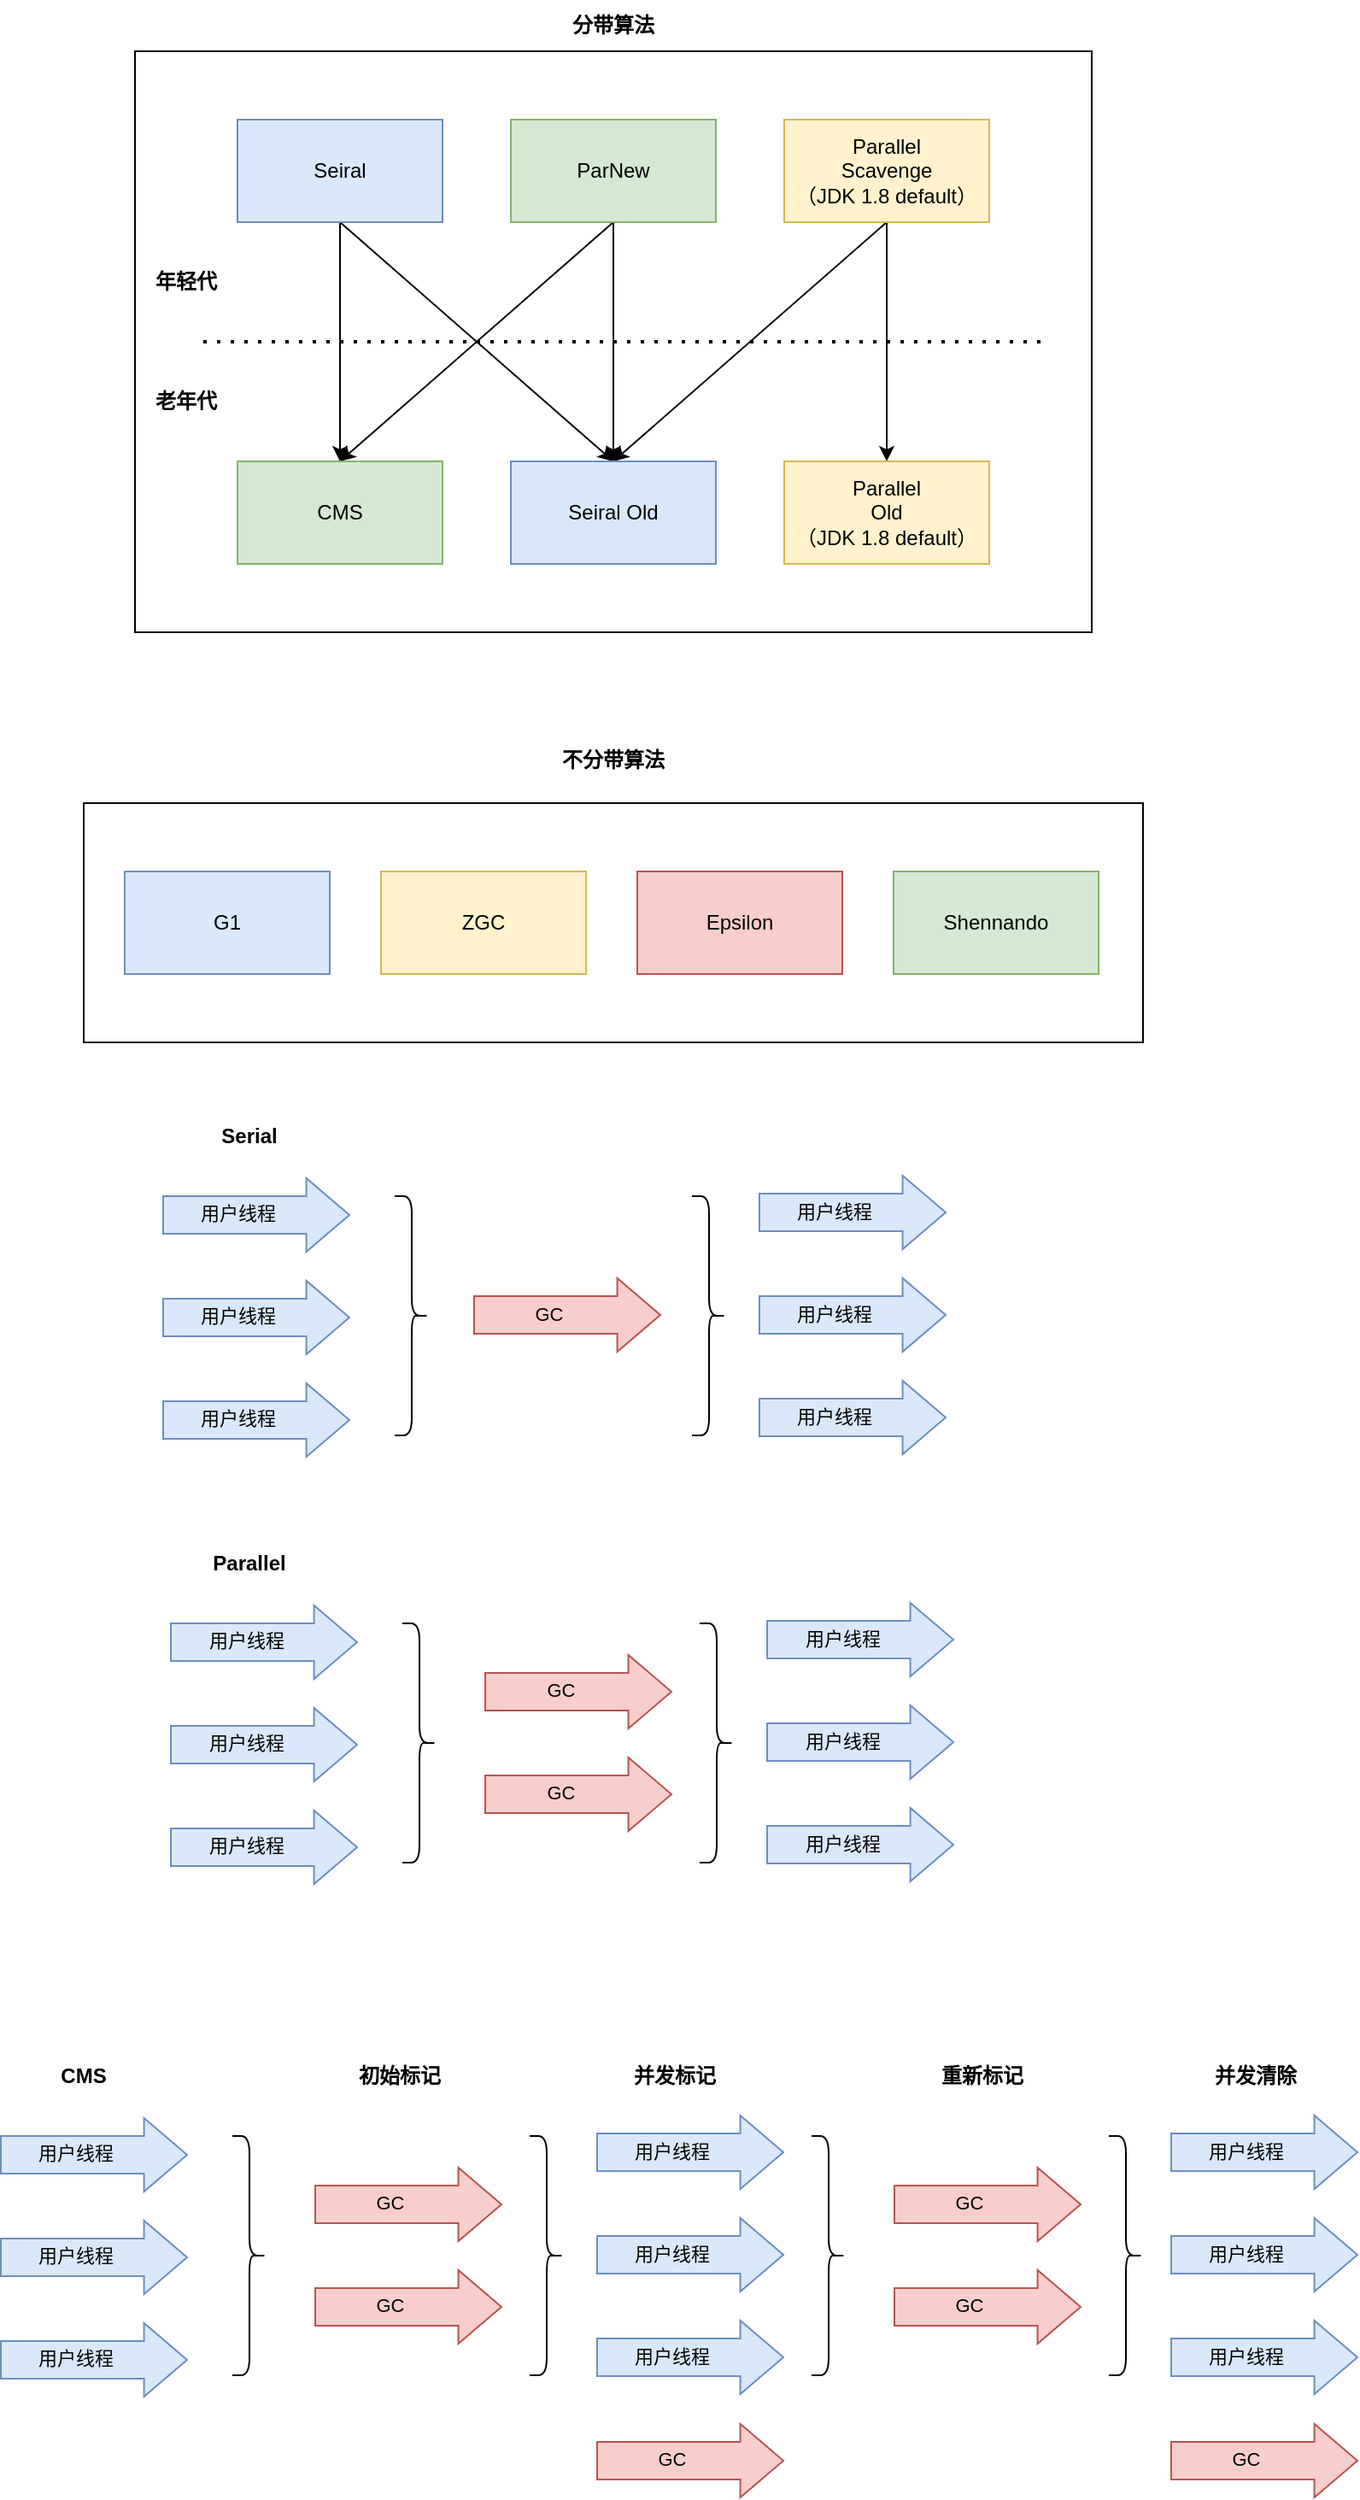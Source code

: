 <mxfile version="18.2.0" type="github">
  <diagram id="1PFcjF8s6i4Pq3PZUs-d" name="Page-1">
    <mxGraphModel dx="1186" dy="738" grid="1" gridSize="10" guides="1" tooltips="1" connect="1" arrows="1" fold="1" page="1" pageScale="1" pageWidth="827" pageHeight="1169" math="0" shadow="0">
      <root>
        <mxCell id="0" />
        <mxCell id="1" parent="0" />
        <mxCell id="15FgrxkuGVqEY8UUjRXU-22" value="" style="rounded=0;whiteSpace=wrap;html=1;" parent="1" vertex="1">
          <mxGeometry x="104" y="540" width="620" height="140" as="geometry" />
        </mxCell>
        <mxCell id="15FgrxkuGVqEY8UUjRXU-17" value="" style="rounded=0;whiteSpace=wrap;html=1;" parent="1" vertex="1">
          <mxGeometry x="134" y="100" width="560" height="340" as="geometry" />
        </mxCell>
        <mxCell id="15FgrxkuGVqEY8UUjRXU-8" style="rounded=0;orthogonalLoop=1;jettySize=auto;html=1;exitX=0.5;exitY=1;exitDx=0;exitDy=0;entryX=0.5;entryY=0;entryDx=0;entryDy=0;" parent="1" source="15FgrxkuGVqEY8UUjRXU-1" target="15FgrxkuGVqEY8UUjRXU-5" edge="1">
          <mxGeometry relative="1" as="geometry" />
        </mxCell>
        <mxCell id="15FgrxkuGVqEY8UUjRXU-10" style="edgeStyle=none;rounded=0;orthogonalLoop=1;jettySize=auto;html=1;exitX=0.5;exitY=1;exitDx=0;exitDy=0;" parent="1" source="15FgrxkuGVqEY8UUjRXU-1" edge="1">
          <mxGeometry relative="1" as="geometry">
            <mxPoint x="254" y="340" as="targetPoint" />
          </mxGeometry>
        </mxCell>
        <mxCell id="15FgrxkuGVqEY8UUjRXU-1" value="Seiral" style="rounded=0;whiteSpace=wrap;html=1;fillColor=#dae8fc;strokeColor=#6c8ebf;" parent="1" vertex="1">
          <mxGeometry x="194" y="140" width="120" height="60" as="geometry" />
        </mxCell>
        <mxCell id="15FgrxkuGVqEY8UUjRXU-9" style="edgeStyle=none;rounded=0;orthogonalLoop=1;jettySize=auto;html=1;exitX=0.5;exitY=1;exitDx=0;exitDy=0;entryX=0.5;entryY=0;entryDx=0;entryDy=0;" parent="1" source="15FgrxkuGVqEY8UUjRXU-2" target="15FgrxkuGVqEY8UUjRXU-4" edge="1">
          <mxGeometry relative="1" as="geometry" />
        </mxCell>
        <mxCell id="15FgrxkuGVqEY8UUjRXU-12" style="edgeStyle=none;rounded=0;orthogonalLoop=1;jettySize=auto;html=1;exitX=0.5;exitY=1;exitDx=0;exitDy=0;entryX=0.5;entryY=0;entryDx=0;entryDy=0;" parent="1" source="15FgrxkuGVqEY8UUjRXU-2" target="15FgrxkuGVqEY8UUjRXU-5" edge="1">
          <mxGeometry relative="1" as="geometry" />
        </mxCell>
        <mxCell id="15FgrxkuGVqEY8UUjRXU-2" value="ParNew" style="rounded=0;whiteSpace=wrap;html=1;fillColor=#d5e8d4;strokeColor=#82b366;" parent="1" vertex="1">
          <mxGeometry x="354" y="140" width="120" height="60" as="geometry" />
        </mxCell>
        <mxCell id="15FgrxkuGVqEY8UUjRXU-11" style="edgeStyle=none;rounded=0;orthogonalLoop=1;jettySize=auto;html=1;exitX=0.5;exitY=1;exitDx=0;exitDy=0;entryX=0.5;entryY=0;entryDx=0;entryDy=0;" parent="1" source="15FgrxkuGVqEY8UUjRXU-3" target="15FgrxkuGVqEY8UUjRXU-7" edge="1">
          <mxGeometry relative="1" as="geometry" />
        </mxCell>
        <mxCell id="j8lpk0enRqLWVNlk2AlS-2" style="edgeStyle=none;rounded=0;orthogonalLoop=1;jettySize=auto;html=1;exitX=0.5;exitY=1;exitDx=0;exitDy=0;entryX=0.5;entryY=0;entryDx=0;entryDy=0;labelBackgroundColor=none;fontSize=14;fontColor=#000000;startArrow=none;startFill=0;" edge="1" parent="1" source="15FgrxkuGVqEY8UUjRXU-3" target="15FgrxkuGVqEY8UUjRXU-5">
          <mxGeometry relative="1" as="geometry" />
        </mxCell>
        <mxCell id="15FgrxkuGVqEY8UUjRXU-3" value="Parallel&lt;br&gt;Scavenge&lt;br&gt;（JDK 1.8 default）" style="rounded=0;whiteSpace=wrap;html=1;fillColor=#fff2cc;strokeColor=#d6b656;" parent="1" vertex="1">
          <mxGeometry x="514" y="140" width="120" height="60" as="geometry" />
        </mxCell>
        <mxCell id="15FgrxkuGVqEY8UUjRXU-4" value="CMS" style="rounded=0;whiteSpace=wrap;html=1;fillColor=#d5e8d4;strokeColor=#82b366;" parent="1" vertex="1">
          <mxGeometry x="194" y="340" width="120" height="60" as="geometry" />
        </mxCell>
        <mxCell id="15FgrxkuGVqEY8UUjRXU-5" value="Seiral Old" style="rounded=0;whiteSpace=wrap;html=1;fillColor=#dae8fc;strokeColor=#6c8ebf;" parent="1" vertex="1">
          <mxGeometry x="354" y="340" width="120" height="60" as="geometry" />
        </mxCell>
        <mxCell id="15FgrxkuGVqEY8UUjRXU-7" value="Parallel&lt;br&gt;Old&lt;br&gt;（JDK 1.8 default）" style="rounded=0;whiteSpace=wrap;html=1;fillColor=#fff2cc;strokeColor=#d6b656;" parent="1" vertex="1">
          <mxGeometry x="514" y="340" width="120" height="60" as="geometry" />
        </mxCell>
        <mxCell id="15FgrxkuGVqEY8UUjRXU-13" value="" style="endArrow=none;dashed=1;html=1;dashPattern=1 3;strokeWidth=2;rounded=0;" parent="1" edge="1">
          <mxGeometry width="50" height="50" relative="1" as="geometry">
            <mxPoint x="174" y="270" as="sourcePoint" />
            <mxPoint x="664" y="270" as="targetPoint" />
          </mxGeometry>
        </mxCell>
        <mxCell id="15FgrxkuGVqEY8UUjRXU-14" value="年轻代" style="text;html=1;strokeColor=none;fillColor=none;align=center;verticalAlign=middle;whiteSpace=wrap;rounded=0;fontStyle=1" parent="1" vertex="1">
          <mxGeometry x="134" y="220" width="60" height="30" as="geometry" />
        </mxCell>
        <mxCell id="15FgrxkuGVqEY8UUjRXU-15" value="老年代" style="text;html=1;strokeColor=none;fillColor=none;align=center;verticalAlign=middle;whiteSpace=wrap;rounded=0;fontStyle=1" parent="1" vertex="1">
          <mxGeometry x="134" y="290" width="60" height="30" as="geometry" />
        </mxCell>
        <mxCell id="15FgrxkuGVqEY8UUjRXU-16" value="分带算法" style="text;html=1;strokeColor=none;fillColor=none;align=center;verticalAlign=middle;whiteSpace=wrap;rounded=0;fontStyle=1" parent="1" vertex="1">
          <mxGeometry x="384" y="70" width="60" height="30" as="geometry" />
        </mxCell>
        <mxCell id="15FgrxkuGVqEY8UUjRXU-18" value="G1" style="rounded=0;whiteSpace=wrap;html=1;fillColor=#dae8fc;strokeColor=#6c8ebf;" parent="1" vertex="1">
          <mxGeometry x="128" y="580" width="120" height="60" as="geometry" />
        </mxCell>
        <mxCell id="15FgrxkuGVqEY8UUjRXU-19" value="ZGC" style="rounded=0;whiteSpace=wrap;html=1;fillColor=#fff2cc;strokeColor=#d6b656;" parent="1" vertex="1">
          <mxGeometry x="278" y="580" width="120" height="60" as="geometry" />
        </mxCell>
        <mxCell id="15FgrxkuGVqEY8UUjRXU-20" value="Epsilon" style="rounded=0;whiteSpace=wrap;html=1;fillColor=#f8cecc;strokeColor=#b85450;" parent="1" vertex="1">
          <mxGeometry x="428" y="580" width="120" height="60" as="geometry" />
        </mxCell>
        <mxCell id="15FgrxkuGVqEY8UUjRXU-21" value="Shennando" style="rounded=0;whiteSpace=wrap;html=1;fillColor=#d5e8d4;strokeColor=#82b366;" parent="1" vertex="1">
          <mxGeometry x="578" y="580" width="120" height="60" as="geometry" />
        </mxCell>
        <mxCell id="15FgrxkuGVqEY8UUjRXU-23" value="不分带算法" style="text;html=1;strokeColor=none;fillColor=none;align=center;verticalAlign=middle;whiteSpace=wrap;rounded=0;fontStyle=1" parent="1" vertex="1">
          <mxGeometry x="376" y="500" width="76" height="30" as="geometry" />
        </mxCell>
        <mxCell id="15FgrxkuGVqEY8UUjRXU-24" value="" style="shape=flexArrow;endArrow=classic;html=1;rounded=0;width=22;endSize=8.07;fillColor=#dae8fc;strokeColor=#6c8ebf;labelBackgroundColor=none;" parent="1" edge="1">
          <mxGeometry width="50" height="50" relative="1" as="geometry">
            <mxPoint x="150" y="781" as="sourcePoint" />
            <mxPoint x="260" y="781" as="targetPoint" />
          </mxGeometry>
        </mxCell>
        <mxCell id="15FgrxkuGVqEY8UUjRXU-25" value="用户线程" style="edgeLabel;html=1;align=center;verticalAlign=middle;resizable=0;points=[];labelBackgroundColor=none;" parent="15FgrxkuGVqEY8UUjRXU-24" vertex="1" connectable="0">
          <mxGeometry x="0.233" y="1" relative="1" as="geometry">
            <mxPoint x="-24" as="offset" />
          </mxGeometry>
        </mxCell>
        <mxCell id="15FgrxkuGVqEY8UUjRXU-26" value="" style="shape=flexArrow;endArrow=classic;html=1;rounded=0;width=22;endSize=8.07;fillColor=#dae8fc;strokeColor=#6c8ebf;labelBackgroundColor=none;" parent="1" edge="1">
          <mxGeometry width="50" height="50" relative="1" as="geometry">
            <mxPoint x="150" y="841" as="sourcePoint" />
            <mxPoint x="260" y="841" as="targetPoint" />
          </mxGeometry>
        </mxCell>
        <mxCell id="15FgrxkuGVqEY8UUjRXU-27" value="用户线程" style="edgeLabel;html=1;align=center;verticalAlign=middle;resizable=0;points=[];labelBackgroundColor=none;" parent="15FgrxkuGVqEY8UUjRXU-26" vertex="1" connectable="0">
          <mxGeometry x="0.233" y="1" relative="1" as="geometry">
            <mxPoint x="-24" as="offset" />
          </mxGeometry>
        </mxCell>
        <mxCell id="15FgrxkuGVqEY8UUjRXU-28" value="" style="shape=flexArrow;endArrow=classic;html=1;rounded=0;width=22;endSize=8.07;fillColor=#dae8fc;strokeColor=#6c8ebf;labelBackgroundColor=none;" parent="1" edge="1">
          <mxGeometry width="50" height="50" relative="1" as="geometry">
            <mxPoint x="150" y="901" as="sourcePoint" />
            <mxPoint x="260" y="901" as="targetPoint" />
          </mxGeometry>
        </mxCell>
        <mxCell id="15FgrxkuGVqEY8UUjRXU-29" value="用户线程" style="edgeLabel;html=1;align=center;verticalAlign=middle;resizable=0;points=[];labelBackgroundColor=none;" parent="15FgrxkuGVqEY8UUjRXU-28" vertex="1" connectable="0">
          <mxGeometry x="0.233" y="1" relative="1" as="geometry">
            <mxPoint x="-24" as="offset" />
          </mxGeometry>
        </mxCell>
        <mxCell id="15FgrxkuGVqEY8UUjRXU-30" value="" style="shape=curlyBracket;whiteSpace=wrap;html=1;rounded=1;flipH=1;labelBackgroundColor=none;" parent="1" vertex="1">
          <mxGeometry x="286" y="770" width="20" height="140" as="geometry" />
        </mxCell>
        <mxCell id="15FgrxkuGVqEY8UUjRXU-31" value="" style="shape=flexArrow;endArrow=classic;html=1;rounded=0;width=22;endSize=8.07;fillColor=#f8cecc;strokeColor=#b85450;labelBackgroundColor=none;" parent="1" edge="1">
          <mxGeometry width="50" height="50" relative="1" as="geometry">
            <mxPoint x="332" y="839.5" as="sourcePoint" />
            <mxPoint x="442" y="839.5" as="targetPoint" />
          </mxGeometry>
        </mxCell>
        <mxCell id="15FgrxkuGVqEY8UUjRXU-32" value="GC" style="edgeLabel;html=1;align=center;verticalAlign=middle;resizable=0;points=[];labelBackgroundColor=none;" parent="15FgrxkuGVqEY8UUjRXU-31" vertex="1" connectable="0">
          <mxGeometry x="0.233" y="1" relative="1" as="geometry">
            <mxPoint x="-24" as="offset" />
          </mxGeometry>
        </mxCell>
        <mxCell id="15FgrxkuGVqEY8UUjRXU-33" value="" style="shape=curlyBracket;whiteSpace=wrap;html=1;rounded=1;flipH=1;labelBackgroundColor=none;" parent="1" vertex="1">
          <mxGeometry x="460" y="770" width="20" height="140" as="geometry" />
        </mxCell>
        <mxCell id="15FgrxkuGVqEY8UUjRXU-40" value="" style="shape=flexArrow;endArrow=classic;html=1;rounded=0;width=22;endSize=8.07;fillColor=#dae8fc;strokeColor=#6c8ebf;labelBackgroundColor=none;" parent="1" edge="1">
          <mxGeometry width="50" height="50" relative="1" as="geometry">
            <mxPoint x="499" y="779.5" as="sourcePoint" />
            <mxPoint x="609" y="779.5" as="targetPoint" />
          </mxGeometry>
        </mxCell>
        <mxCell id="15FgrxkuGVqEY8UUjRXU-41" value="用户线程" style="edgeLabel;html=1;align=center;verticalAlign=middle;resizable=0;points=[];labelBackgroundColor=none;" parent="15FgrxkuGVqEY8UUjRXU-40" vertex="1" connectable="0">
          <mxGeometry x="0.233" y="1" relative="1" as="geometry">
            <mxPoint x="-24" as="offset" />
          </mxGeometry>
        </mxCell>
        <mxCell id="15FgrxkuGVqEY8UUjRXU-42" value="" style="shape=flexArrow;endArrow=classic;html=1;rounded=0;width=22;endSize=8.07;fillColor=#dae8fc;strokeColor=#6c8ebf;labelBackgroundColor=none;" parent="1" edge="1">
          <mxGeometry width="50" height="50" relative="1" as="geometry">
            <mxPoint x="499" y="839.5" as="sourcePoint" />
            <mxPoint x="609" y="839.5" as="targetPoint" />
          </mxGeometry>
        </mxCell>
        <mxCell id="15FgrxkuGVqEY8UUjRXU-43" value="用户线程" style="edgeLabel;html=1;align=center;verticalAlign=middle;resizable=0;points=[];labelBackgroundColor=none;" parent="15FgrxkuGVqEY8UUjRXU-42" vertex="1" connectable="0">
          <mxGeometry x="0.233" y="1" relative="1" as="geometry">
            <mxPoint x="-24" as="offset" />
          </mxGeometry>
        </mxCell>
        <mxCell id="15FgrxkuGVqEY8UUjRXU-44" value="" style="shape=flexArrow;endArrow=classic;html=1;rounded=0;width=22;endSize=8.07;fillColor=#dae8fc;strokeColor=#6c8ebf;labelBackgroundColor=none;" parent="1" edge="1">
          <mxGeometry width="50" height="50" relative="1" as="geometry">
            <mxPoint x="499" y="899.5" as="sourcePoint" />
            <mxPoint x="609" y="899.5" as="targetPoint" />
          </mxGeometry>
        </mxCell>
        <mxCell id="15FgrxkuGVqEY8UUjRXU-45" value="用户线程" style="edgeLabel;html=1;align=center;verticalAlign=middle;resizable=0;points=[];labelBackgroundColor=none;" parent="15FgrxkuGVqEY8UUjRXU-44" vertex="1" connectable="0">
          <mxGeometry x="0.233" y="1" relative="1" as="geometry">
            <mxPoint x="-24" as="offset" />
          </mxGeometry>
        </mxCell>
        <mxCell id="15FgrxkuGVqEY8UUjRXU-46" value="" style="shape=flexArrow;endArrow=classic;html=1;rounded=0;width=22;endSize=8.07;fillColor=#dae8fc;strokeColor=#6c8ebf;labelBackgroundColor=none;" parent="1" edge="1">
          <mxGeometry width="50" height="50" relative="1" as="geometry">
            <mxPoint x="154.5" y="1031" as="sourcePoint" />
            <mxPoint x="264.5" y="1031" as="targetPoint" />
          </mxGeometry>
        </mxCell>
        <mxCell id="15FgrxkuGVqEY8UUjRXU-47" value="用户线程" style="edgeLabel;html=1;align=center;verticalAlign=middle;resizable=0;points=[];labelBackgroundColor=none;" parent="15FgrxkuGVqEY8UUjRXU-46" vertex="1" connectable="0">
          <mxGeometry x="0.233" y="1" relative="1" as="geometry">
            <mxPoint x="-24" as="offset" />
          </mxGeometry>
        </mxCell>
        <mxCell id="15FgrxkuGVqEY8UUjRXU-48" value="" style="shape=flexArrow;endArrow=classic;html=1;rounded=0;width=22;endSize=8.07;fillColor=#dae8fc;strokeColor=#6c8ebf;labelBackgroundColor=none;" parent="1" edge="1">
          <mxGeometry width="50" height="50" relative="1" as="geometry">
            <mxPoint x="154.5" y="1091" as="sourcePoint" />
            <mxPoint x="264.5" y="1091" as="targetPoint" />
          </mxGeometry>
        </mxCell>
        <mxCell id="15FgrxkuGVqEY8UUjRXU-49" value="用户线程" style="edgeLabel;html=1;align=center;verticalAlign=middle;resizable=0;points=[];labelBackgroundColor=none;" parent="15FgrxkuGVqEY8UUjRXU-48" vertex="1" connectable="0">
          <mxGeometry x="0.233" y="1" relative="1" as="geometry">
            <mxPoint x="-24" as="offset" />
          </mxGeometry>
        </mxCell>
        <mxCell id="15FgrxkuGVqEY8UUjRXU-50" value="" style="shape=flexArrow;endArrow=classic;html=1;rounded=0;width=22;endSize=8.07;fillColor=#dae8fc;strokeColor=#6c8ebf;labelBackgroundColor=none;" parent="1" edge="1">
          <mxGeometry width="50" height="50" relative="1" as="geometry">
            <mxPoint x="154.5" y="1151" as="sourcePoint" />
            <mxPoint x="264.5" y="1151" as="targetPoint" />
          </mxGeometry>
        </mxCell>
        <mxCell id="15FgrxkuGVqEY8UUjRXU-51" value="用户线程" style="edgeLabel;html=1;align=center;verticalAlign=middle;resizable=0;points=[];labelBackgroundColor=none;" parent="15FgrxkuGVqEY8UUjRXU-50" vertex="1" connectable="0">
          <mxGeometry x="0.233" y="1" relative="1" as="geometry">
            <mxPoint x="-24" as="offset" />
          </mxGeometry>
        </mxCell>
        <mxCell id="15FgrxkuGVqEY8UUjRXU-52" value="" style="shape=curlyBracket;whiteSpace=wrap;html=1;rounded=1;flipH=1;labelBackgroundColor=none;" parent="1" vertex="1">
          <mxGeometry x="290.5" y="1020" width="20" height="140" as="geometry" />
        </mxCell>
        <mxCell id="15FgrxkuGVqEY8UUjRXU-53" value="" style="shape=flexArrow;endArrow=classic;html=1;rounded=0;width=22;endSize=8.07;fillColor=#f8cecc;strokeColor=#b85450;labelBackgroundColor=none;" parent="1" edge="1">
          <mxGeometry width="50" height="50" relative="1" as="geometry">
            <mxPoint x="338.5" y="1120" as="sourcePoint" />
            <mxPoint x="448.5" y="1120" as="targetPoint" />
          </mxGeometry>
        </mxCell>
        <mxCell id="15FgrxkuGVqEY8UUjRXU-54" value="GC" style="edgeLabel;html=1;align=center;verticalAlign=middle;resizable=0;points=[];labelBackgroundColor=none;" parent="15FgrxkuGVqEY8UUjRXU-53" vertex="1" connectable="0">
          <mxGeometry x="0.233" y="1" relative="1" as="geometry">
            <mxPoint x="-24" as="offset" />
          </mxGeometry>
        </mxCell>
        <mxCell id="15FgrxkuGVqEY8UUjRXU-55" value="" style="shape=curlyBracket;whiteSpace=wrap;html=1;rounded=1;flipH=1;labelBackgroundColor=none;" parent="1" vertex="1">
          <mxGeometry x="464.5" y="1020" width="20" height="140" as="geometry" />
        </mxCell>
        <mxCell id="15FgrxkuGVqEY8UUjRXU-56" value="" style="shape=flexArrow;endArrow=classic;html=1;rounded=0;width=22;endSize=8.07;fillColor=#dae8fc;strokeColor=#6c8ebf;labelBackgroundColor=none;" parent="1" edge="1">
          <mxGeometry width="50" height="50" relative="1" as="geometry">
            <mxPoint x="503.5" y="1029.5" as="sourcePoint" />
            <mxPoint x="613.5" y="1029.5" as="targetPoint" />
          </mxGeometry>
        </mxCell>
        <mxCell id="15FgrxkuGVqEY8UUjRXU-57" value="用户线程" style="edgeLabel;html=1;align=center;verticalAlign=middle;resizable=0;points=[];labelBackgroundColor=none;" parent="15FgrxkuGVqEY8UUjRXU-56" vertex="1" connectable="0">
          <mxGeometry x="0.233" y="1" relative="1" as="geometry">
            <mxPoint x="-24" as="offset" />
          </mxGeometry>
        </mxCell>
        <mxCell id="15FgrxkuGVqEY8UUjRXU-58" value="" style="shape=flexArrow;endArrow=classic;html=1;rounded=0;width=22;endSize=8.07;fillColor=#dae8fc;strokeColor=#6c8ebf;labelBackgroundColor=none;" parent="1" edge="1">
          <mxGeometry width="50" height="50" relative="1" as="geometry">
            <mxPoint x="503.5" y="1089.5" as="sourcePoint" />
            <mxPoint x="613.5" y="1089.5" as="targetPoint" />
          </mxGeometry>
        </mxCell>
        <mxCell id="15FgrxkuGVqEY8UUjRXU-59" value="用户线程" style="edgeLabel;html=1;align=center;verticalAlign=middle;resizable=0;points=[];labelBackgroundColor=none;" parent="15FgrxkuGVqEY8UUjRXU-58" vertex="1" connectable="0">
          <mxGeometry x="0.233" y="1" relative="1" as="geometry">
            <mxPoint x="-24" as="offset" />
          </mxGeometry>
        </mxCell>
        <mxCell id="15FgrxkuGVqEY8UUjRXU-60" value="" style="shape=flexArrow;endArrow=classic;html=1;rounded=0;width=22;endSize=8.07;fillColor=#dae8fc;strokeColor=#6c8ebf;labelBackgroundColor=none;" parent="1" edge="1">
          <mxGeometry width="50" height="50" relative="1" as="geometry">
            <mxPoint x="503.5" y="1149.5" as="sourcePoint" />
            <mxPoint x="613.5" y="1149.5" as="targetPoint" />
          </mxGeometry>
        </mxCell>
        <mxCell id="15FgrxkuGVqEY8UUjRXU-61" value="用户线程" style="edgeLabel;html=1;align=center;verticalAlign=middle;resizable=0;points=[];labelBackgroundColor=none;" parent="15FgrxkuGVqEY8UUjRXU-60" vertex="1" connectable="0">
          <mxGeometry x="0.233" y="1" relative="1" as="geometry">
            <mxPoint x="-24" as="offset" />
          </mxGeometry>
        </mxCell>
        <mxCell id="15FgrxkuGVqEY8UUjRXU-62" value="" style="shape=flexArrow;endArrow=classic;html=1;rounded=0;width=22;endSize=8.07;fillColor=#f8cecc;strokeColor=#b85450;labelBackgroundColor=none;" parent="1" edge="1">
          <mxGeometry width="50" height="50" relative="1" as="geometry">
            <mxPoint x="338.5" y="1060" as="sourcePoint" />
            <mxPoint x="448.5" y="1060" as="targetPoint" />
          </mxGeometry>
        </mxCell>
        <mxCell id="15FgrxkuGVqEY8UUjRXU-63" value="GC" style="edgeLabel;html=1;align=center;verticalAlign=middle;resizable=0;points=[];labelBackgroundColor=none;" parent="15FgrxkuGVqEY8UUjRXU-62" vertex="1" connectable="0">
          <mxGeometry x="0.233" y="1" relative="1" as="geometry">
            <mxPoint x="-24" as="offset" />
          </mxGeometry>
        </mxCell>
        <mxCell id="15FgrxkuGVqEY8UUjRXU-64" value="Serial" style="text;html=1;strokeColor=none;fillColor=none;align=center;verticalAlign=middle;whiteSpace=wrap;rounded=0;labelBackgroundColor=none;fontStyle=1" parent="1" vertex="1">
          <mxGeometry x="171" y="720" width="60" height="30" as="geometry" />
        </mxCell>
        <mxCell id="15FgrxkuGVqEY8UUjRXU-65" value="Parallel" style="text;html=1;strokeColor=none;fillColor=none;align=center;verticalAlign=middle;whiteSpace=wrap;rounded=0;labelBackgroundColor=none;fontStyle=1" parent="1" vertex="1">
          <mxGeometry x="171" y="970" width="60" height="30" as="geometry" />
        </mxCell>
        <mxCell id="15FgrxkuGVqEY8UUjRXU-66" value="" style="shape=flexArrow;endArrow=classic;html=1;rounded=0;width=22;endSize=8.07;fillColor=#dae8fc;strokeColor=#6c8ebf;labelBackgroundColor=none;" parent="1" edge="1">
          <mxGeometry width="50" height="50" relative="1" as="geometry">
            <mxPoint x="55" y="1331" as="sourcePoint" />
            <mxPoint x="165" y="1331" as="targetPoint" />
          </mxGeometry>
        </mxCell>
        <mxCell id="15FgrxkuGVqEY8UUjRXU-67" value="用户线程" style="edgeLabel;html=1;align=center;verticalAlign=middle;resizable=0;points=[];labelBackgroundColor=none;" parent="15FgrxkuGVqEY8UUjRXU-66" vertex="1" connectable="0">
          <mxGeometry x="0.233" y="1" relative="1" as="geometry">
            <mxPoint x="-24" as="offset" />
          </mxGeometry>
        </mxCell>
        <mxCell id="15FgrxkuGVqEY8UUjRXU-68" value="" style="shape=flexArrow;endArrow=classic;html=1;rounded=0;width=22;endSize=8.07;fillColor=#dae8fc;strokeColor=#6c8ebf;labelBackgroundColor=none;" parent="1" edge="1">
          <mxGeometry width="50" height="50" relative="1" as="geometry">
            <mxPoint x="55" y="1391" as="sourcePoint" />
            <mxPoint x="165" y="1391" as="targetPoint" />
          </mxGeometry>
        </mxCell>
        <mxCell id="15FgrxkuGVqEY8UUjRXU-69" value="用户线程" style="edgeLabel;html=1;align=center;verticalAlign=middle;resizable=0;points=[];labelBackgroundColor=none;" parent="15FgrxkuGVqEY8UUjRXU-68" vertex="1" connectable="0">
          <mxGeometry x="0.233" y="1" relative="1" as="geometry">
            <mxPoint x="-24" as="offset" />
          </mxGeometry>
        </mxCell>
        <mxCell id="15FgrxkuGVqEY8UUjRXU-70" value="" style="shape=flexArrow;endArrow=classic;html=1;rounded=0;width=22;endSize=8.07;fillColor=#dae8fc;strokeColor=#6c8ebf;labelBackgroundColor=none;" parent="1" edge="1">
          <mxGeometry width="50" height="50" relative="1" as="geometry">
            <mxPoint x="55" y="1451" as="sourcePoint" />
            <mxPoint x="165" y="1451" as="targetPoint" />
          </mxGeometry>
        </mxCell>
        <mxCell id="15FgrxkuGVqEY8UUjRXU-71" value="用户线程" style="edgeLabel;html=1;align=center;verticalAlign=middle;resizable=0;points=[];labelBackgroundColor=none;" parent="15FgrxkuGVqEY8UUjRXU-70" vertex="1" connectable="0">
          <mxGeometry x="0.233" y="1" relative="1" as="geometry">
            <mxPoint x="-24" as="offset" />
          </mxGeometry>
        </mxCell>
        <mxCell id="15FgrxkuGVqEY8UUjRXU-72" value="" style="shape=curlyBracket;whiteSpace=wrap;html=1;rounded=1;flipH=1;labelBackgroundColor=none;" parent="1" vertex="1">
          <mxGeometry x="191" y="1320" width="20" height="140" as="geometry" />
        </mxCell>
        <mxCell id="15FgrxkuGVqEY8UUjRXU-73" value="" style="shape=flexArrow;endArrow=classic;html=1;rounded=0;width=22;endSize=8.07;fillColor=#f8cecc;strokeColor=#b85450;labelBackgroundColor=none;" parent="1" edge="1">
          <mxGeometry width="50" height="50" relative="1" as="geometry">
            <mxPoint x="239" y="1420" as="sourcePoint" />
            <mxPoint x="349" y="1420" as="targetPoint" />
          </mxGeometry>
        </mxCell>
        <mxCell id="15FgrxkuGVqEY8UUjRXU-74" value="GC" style="edgeLabel;html=1;align=center;verticalAlign=middle;resizable=0;points=[];labelBackgroundColor=none;" parent="15FgrxkuGVqEY8UUjRXU-73" vertex="1" connectable="0">
          <mxGeometry x="0.233" y="1" relative="1" as="geometry">
            <mxPoint x="-24" as="offset" />
          </mxGeometry>
        </mxCell>
        <mxCell id="15FgrxkuGVqEY8UUjRXU-75" value="" style="shape=curlyBracket;whiteSpace=wrap;html=1;rounded=1;flipH=1;labelBackgroundColor=none;" parent="1" vertex="1">
          <mxGeometry x="365" y="1320" width="20" height="140" as="geometry" />
        </mxCell>
        <mxCell id="15FgrxkuGVqEY8UUjRXU-76" value="" style="shape=flexArrow;endArrow=classic;html=1;rounded=0;width=22;endSize=8.07;fillColor=#dae8fc;strokeColor=#6c8ebf;labelBackgroundColor=none;" parent="1" edge="1">
          <mxGeometry width="50" height="50" relative="1" as="geometry">
            <mxPoint x="404" y="1329.5" as="sourcePoint" />
            <mxPoint x="514" y="1329.5" as="targetPoint" />
          </mxGeometry>
        </mxCell>
        <mxCell id="15FgrxkuGVqEY8UUjRXU-77" value="用户线程" style="edgeLabel;html=1;align=center;verticalAlign=middle;resizable=0;points=[];labelBackgroundColor=none;" parent="15FgrxkuGVqEY8UUjRXU-76" vertex="1" connectable="0">
          <mxGeometry x="0.233" y="1" relative="1" as="geometry">
            <mxPoint x="-24" as="offset" />
          </mxGeometry>
        </mxCell>
        <mxCell id="15FgrxkuGVqEY8UUjRXU-78" value="" style="shape=flexArrow;endArrow=classic;html=1;rounded=0;width=22;endSize=8.07;fillColor=#dae8fc;strokeColor=#6c8ebf;labelBackgroundColor=none;" parent="1" edge="1">
          <mxGeometry width="50" height="50" relative="1" as="geometry">
            <mxPoint x="404" y="1389.5" as="sourcePoint" />
            <mxPoint x="514" y="1389.5" as="targetPoint" />
          </mxGeometry>
        </mxCell>
        <mxCell id="15FgrxkuGVqEY8UUjRXU-79" value="用户线程" style="edgeLabel;html=1;align=center;verticalAlign=middle;resizable=0;points=[];labelBackgroundColor=none;" parent="15FgrxkuGVqEY8UUjRXU-78" vertex="1" connectable="0">
          <mxGeometry x="0.233" y="1" relative="1" as="geometry">
            <mxPoint x="-24" as="offset" />
          </mxGeometry>
        </mxCell>
        <mxCell id="15FgrxkuGVqEY8UUjRXU-80" value="" style="shape=flexArrow;endArrow=classic;html=1;rounded=0;width=22;endSize=8.07;fillColor=#dae8fc;strokeColor=#6c8ebf;labelBackgroundColor=none;" parent="1" edge="1">
          <mxGeometry width="50" height="50" relative="1" as="geometry">
            <mxPoint x="404" y="1449.5" as="sourcePoint" />
            <mxPoint x="514" y="1449.5" as="targetPoint" />
          </mxGeometry>
        </mxCell>
        <mxCell id="15FgrxkuGVqEY8UUjRXU-81" value="用户线程" style="edgeLabel;html=1;align=center;verticalAlign=middle;resizable=0;points=[];labelBackgroundColor=none;" parent="15FgrxkuGVqEY8UUjRXU-80" vertex="1" connectable="0">
          <mxGeometry x="0.233" y="1" relative="1" as="geometry">
            <mxPoint x="-24" as="offset" />
          </mxGeometry>
        </mxCell>
        <mxCell id="15FgrxkuGVqEY8UUjRXU-82" value="" style="shape=flexArrow;endArrow=classic;html=1;rounded=0;width=22;endSize=8.07;fillColor=#f8cecc;strokeColor=#b85450;labelBackgroundColor=none;" parent="1" edge="1">
          <mxGeometry width="50" height="50" relative="1" as="geometry">
            <mxPoint x="239" y="1360" as="sourcePoint" />
            <mxPoint x="349" y="1360" as="targetPoint" />
          </mxGeometry>
        </mxCell>
        <mxCell id="15FgrxkuGVqEY8UUjRXU-83" value="GC" style="edgeLabel;html=1;align=center;verticalAlign=middle;resizable=0;points=[];labelBackgroundColor=none;" parent="15FgrxkuGVqEY8UUjRXU-82" vertex="1" connectable="0">
          <mxGeometry x="0.233" y="1" relative="1" as="geometry">
            <mxPoint x="-24" as="offset" />
          </mxGeometry>
        </mxCell>
        <mxCell id="15FgrxkuGVqEY8UUjRXU-84" value="初始标记" style="text;html=1;strokeColor=none;fillColor=none;align=center;verticalAlign=middle;whiteSpace=wrap;rounded=0;labelBackgroundColor=none;fontStyle=1" parent="1" vertex="1">
          <mxGeometry x="259" y="1270" width="60" height="30" as="geometry" />
        </mxCell>
        <mxCell id="15FgrxkuGVqEY8UUjRXU-85" value="" style="shape=flexArrow;endArrow=classic;html=1;rounded=0;width=22;endSize=8.07;fillColor=#f8cecc;strokeColor=#b85450;" parent="1" edge="1">
          <mxGeometry width="50" height="50" relative="1" as="geometry">
            <mxPoint x="404" y="1510" as="sourcePoint" />
            <mxPoint x="514" y="1510" as="targetPoint" />
          </mxGeometry>
        </mxCell>
        <mxCell id="15FgrxkuGVqEY8UUjRXU-86" value="GC" style="edgeLabel;html=1;align=center;verticalAlign=middle;resizable=0;points=[];labelBackgroundColor=none;" parent="15FgrxkuGVqEY8UUjRXU-85" vertex="1" connectable="0">
          <mxGeometry x="0.233" y="1" relative="1" as="geometry">
            <mxPoint x="-24" as="offset" />
          </mxGeometry>
        </mxCell>
        <mxCell id="15FgrxkuGVqEY8UUjRXU-87" value="" style="shape=curlyBracket;whiteSpace=wrap;html=1;rounded=1;flipH=1;labelBackgroundColor=none;" parent="1" vertex="1">
          <mxGeometry x="530" y="1320" width="20" height="140" as="geometry" />
        </mxCell>
        <mxCell id="15FgrxkuGVqEY8UUjRXU-88" value="" style="shape=flexArrow;endArrow=classic;html=1;rounded=0;width=22;endSize=8.07;fillColor=#f8cecc;strokeColor=#b85450;labelBackgroundColor=none;" parent="1" edge="1">
          <mxGeometry width="50" height="50" relative="1" as="geometry">
            <mxPoint x="578" y="1420" as="sourcePoint" />
            <mxPoint x="688" y="1420" as="targetPoint" />
          </mxGeometry>
        </mxCell>
        <mxCell id="15FgrxkuGVqEY8UUjRXU-89" value="GC" style="edgeLabel;html=1;align=center;verticalAlign=middle;resizable=0;points=[];labelBackgroundColor=none;" parent="15FgrxkuGVqEY8UUjRXU-88" vertex="1" connectable="0">
          <mxGeometry x="0.233" y="1" relative="1" as="geometry">
            <mxPoint x="-24" as="offset" />
          </mxGeometry>
        </mxCell>
        <mxCell id="15FgrxkuGVqEY8UUjRXU-90" value="" style="shape=curlyBracket;whiteSpace=wrap;html=1;rounded=1;flipH=1;labelBackgroundColor=none;" parent="1" vertex="1">
          <mxGeometry x="704" y="1320" width="20" height="140" as="geometry" />
        </mxCell>
        <mxCell id="15FgrxkuGVqEY8UUjRXU-91" value="" style="shape=flexArrow;endArrow=classic;html=1;rounded=0;width=22;endSize=8.07;fillColor=#f8cecc;strokeColor=#b85450;labelBackgroundColor=none;" parent="1" edge="1">
          <mxGeometry width="50" height="50" relative="1" as="geometry">
            <mxPoint x="578" y="1360" as="sourcePoint" />
            <mxPoint x="688" y="1360" as="targetPoint" />
          </mxGeometry>
        </mxCell>
        <mxCell id="15FgrxkuGVqEY8UUjRXU-92" value="GC" style="edgeLabel;html=1;align=center;verticalAlign=middle;resizable=0;points=[];labelBackgroundColor=none;" parent="15FgrxkuGVqEY8UUjRXU-91" vertex="1" connectable="0">
          <mxGeometry x="0.233" y="1" relative="1" as="geometry">
            <mxPoint x="-24" as="offset" />
          </mxGeometry>
        </mxCell>
        <mxCell id="15FgrxkuGVqEY8UUjRXU-93" value="" style="shape=flexArrow;endArrow=classic;html=1;rounded=0;width=22;endSize=8.07;fillColor=#dae8fc;strokeColor=#6c8ebf;labelBackgroundColor=none;" parent="1" edge="1">
          <mxGeometry width="50" height="50" relative="1" as="geometry">
            <mxPoint x="740" y="1329.5" as="sourcePoint" />
            <mxPoint x="850" y="1329.5" as="targetPoint" />
          </mxGeometry>
        </mxCell>
        <mxCell id="15FgrxkuGVqEY8UUjRXU-94" value="用户线程" style="edgeLabel;html=1;align=center;verticalAlign=middle;resizable=0;points=[];labelBackgroundColor=none;" parent="15FgrxkuGVqEY8UUjRXU-93" vertex="1" connectable="0">
          <mxGeometry x="0.233" y="1" relative="1" as="geometry">
            <mxPoint x="-24" as="offset" />
          </mxGeometry>
        </mxCell>
        <mxCell id="15FgrxkuGVqEY8UUjRXU-95" value="" style="shape=flexArrow;endArrow=classic;html=1;rounded=0;width=22;endSize=8.07;fillColor=#dae8fc;strokeColor=#6c8ebf;labelBackgroundColor=none;" parent="1" edge="1">
          <mxGeometry width="50" height="50" relative="1" as="geometry">
            <mxPoint x="740" y="1389.5" as="sourcePoint" />
            <mxPoint x="850" y="1389.5" as="targetPoint" />
          </mxGeometry>
        </mxCell>
        <mxCell id="15FgrxkuGVqEY8UUjRXU-96" value="用户线程" style="edgeLabel;html=1;align=center;verticalAlign=middle;resizable=0;points=[];labelBackgroundColor=none;" parent="15FgrxkuGVqEY8UUjRXU-95" vertex="1" connectable="0">
          <mxGeometry x="0.233" y="1" relative="1" as="geometry">
            <mxPoint x="-24" as="offset" />
          </mxGeometry>
        </mxCell>
        <mxCell id="15FgrxkuGVqEY8UUjRXU-97" value="" style="shape=flexArrow;endArrow=classic;html=1;rounded=0;width=22;endSize=8.07;fillColor=#dae8fc;strokeColor=#6c8ebf;labelBackgroundColor=none;" parent="1" edge="1">
          <mxGeometry width="50" height="50" relative="1" as="geometry">
            <mxPoint x="740" y="1449.5" as="sourcePoint" />
            <mxPoint x="850" y="1449.5" as="targetPoint" />
          </mxGeometry>
        </mxCell>
        <mxCell id="15FgrxkuGVqEY8UUjRXU-98" value="用户线程" style="edgeLabel;html=1;align=center;verticalAlign=middle;resizable=0;points=[];labelBackgroundColor=none;" parent="15FgrxkuGVqEY8UUjRXU-97" vertex="1" connectable="0">
          <mxGeometry x="0.233" y="1" relative="1" as="geometry">
            <mxPoint x="-24" as="offset" />
          </mxGeometry>
        </mxCell>
        <mxCell id="15FgrxkuGVqEY8UUjRXU-99" value="" style="shape=flexArrow;endArrow=classic;html=1;rounded=0;width=22;endSize=8.07;fillColor=#f8cecc;strokeColor=#b85450;" parent="1" edge="1">
          <mxGeometry width="50" height="50" relative="1" as="geometry">
            <mxPoint x="740" y="1510" as="sourcePoint" />
            <mxPoint x="850" y="1510" as="targetPoint" />
          </mxGeometry>
        </mxCell>
        <mxCell id="15FgrxkuGVqEY8UUjRXU-100" value="GC" style="edgeLabel;html=1;align=center;verticalAlign=middle;resizable=0;points=[];labelBackgroundColor=none;" parent="15FgrxkuGVqEY8UUjRXU-99" vertex="1" connectable="0">
          <mxGeometry x="0.233" y="1" relative="1" as="geometry">
            <mxPoint x="-24" as="offset" />
          </mxGeometry>
        </mxCell>
        <mxCell id="15FgrxkuGVqEY8UUjRXU-102" value="并发标记" style="text;html=1;strokeColor=none;fillColor=none;align=center;verticalAlign=middle;whiteSpace=wrap;rounded=0;labelBackgroundColor=none;fontStyle=1" parent="1" vertex="1">
          <mxGeometry x="420" y="1270" width="60" height="30" as="geometry" />
        </mxCell>
        <mxCell id="15FgrxkuGVqEY8UUjRXU-103" value="重新标记" style="text;html=1;strokeColor=none;fillColor=none;align=center;verticalAlign=middle;whiteSpace=wrap;rounded=0;labelBackgroundColor=none;fontStyle=1" parent="1" vertex="1">
          <mxGeometry x="600" y="1270" width="60" height="30" as="geometry" />
        </mxCell>
        <mxCell id="15FgrxkuGVqEY8UUjRXU-104" value="并发清除" style="text;html=1;strokeColor=none;fillColor=none;align=center;verticalAlign=middle;whiteSpace=wrap;rounded=0;labelBackgroundColor=none;fontStyle=1" parent="1" vertex="1">
          <mxGeometry x="760" y="1270" width="60" height="30" as="geometry" />
        </mxCell>
        <mxCell id="15FgrxkuGVqEY8UUjRXU-105" value="CMS" style="text;html=1;strokeColor=none;fillColor=none;align=center;verticalAlign=middle;whiteSpace=wrap;rounded=0;labelBackgroundColor=none;fontStyle=1" parent="1" vertex="1">
          <mxGeometry x="74" y="1270" width="60" height="30" as="geometry" />
        </mxCell>
      </root>
    </mxGraphModel>
  </diagram>
</mxfile>

